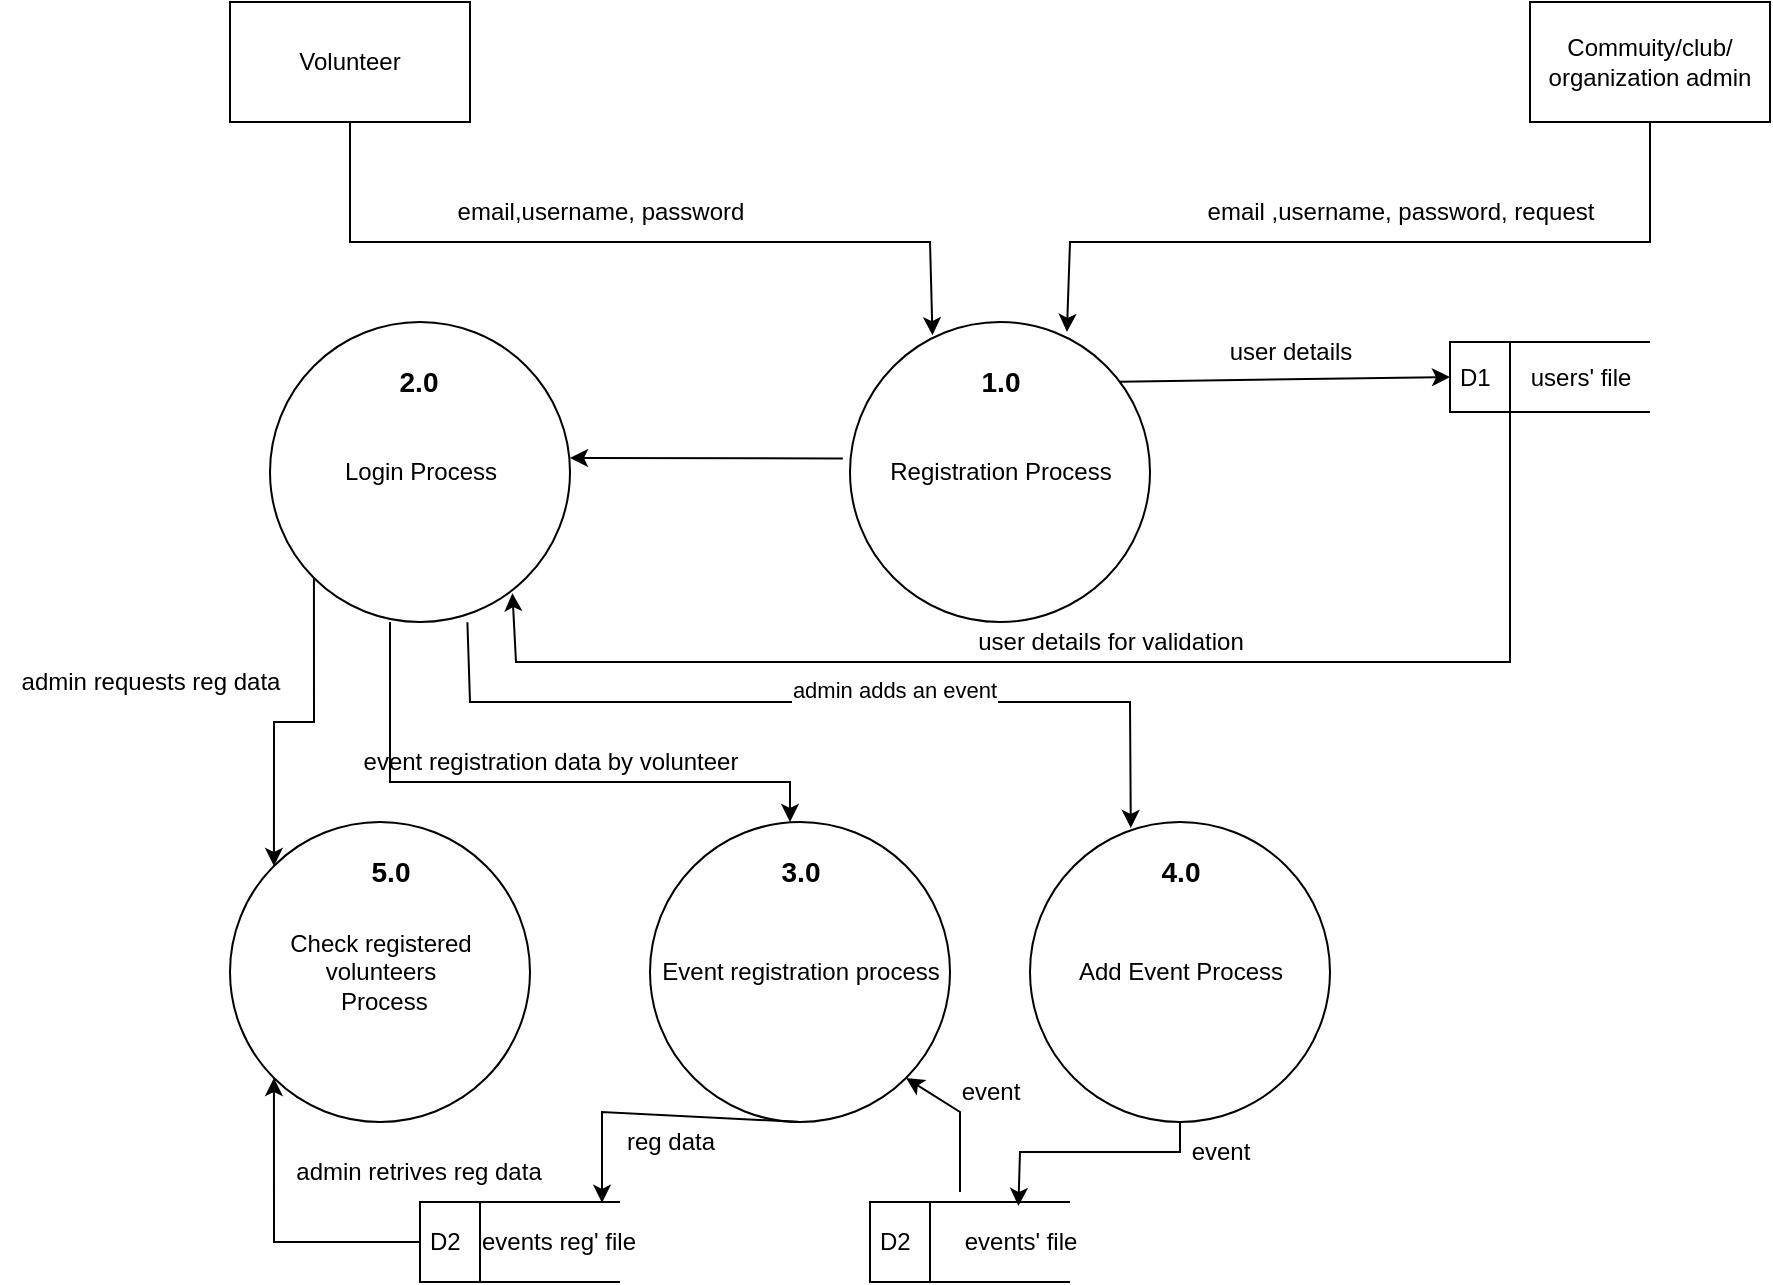 <mxfile version="21.2.8" type="device">
  <diagram name="Page-1" id="WXUesr2b5XsyUQk5RxZN">
    <mxGraphModel dx="2131" dy="654" grid="1" gridSize="10" guides="1" tooltips="1" connect="1" arrows="1" fold="1" page="1" pageScale="1" pageWidth="850" pageHeight="1100" math="0" shadow="0">
      <root>
        <mxCell id="0" />
        <mxCell id="1" parent="0" />
        <mxCell id="WFAExAJ_Kre6rFszsqwl-4" value="Volunteer" style="whiteSpace=wrap;html=1;" parent="1" vertex="1">
          <mxGeometry x="45" y="125" width="120" height="60" as="geometry" />
        </mxCell>
        <mxCell id="WFAExAJ_Kre6rFszsqwl-6" value="Commuity/club/&lt;br&gt;organization admin" style="whiteSpace=wrap;html=1;" parent="1" vertex="1">
          <mxGeometry x="695" y="125" width="120" height="60" as="geometry" />
        </mxCell>
        <mxCell id="WFAExAJ_Kre6rFszsqwl-7" value="" style="endArrow=classic;html=1;rounded=0;entryX=0.275;entryY=0.044;entryDx=0;entryDy=0;exitX=0.5;exitY=1;exitDx=0;exitDy=0;entryPerimeter=0;" parent="1" source="WFAExAJ_Kre6rFszsqwl-4" target="WFAExAJ_Kre6rFszsqwl-20" edge="1">
          <mxGeometry width="50" height="50" relative="1" as="geometry">
            <mxPoint x="135" y="275" as="sourcePoint" />
            <mxPoint x="395" y="285" as="targetPoint" />
            <Array as="points">
              <mxPoint x="105" y="245" />
              <mxPoint x="395" y="245" />
            </Array>
          </mxGeometry>
        </mxCell>
        <mxCell id="WFAExAJ_Kre6rFszsqwl-8" value="" style="endArrow=classic;html=1;rounded=0;entryX=0.723;entryY=0.033;entryDx=0;entryDy=0;exitX=0.5;exitY=1;exitDx=0;exitDy=0;entryPerimeter=0;" parent="1" source="WFAExAJ_Kre6rFszsqwl-6" target="WFAExAJ_Kre6rFszsqwl-20" edge="1">
          <mxGeometry width="50" height="50" relative="1" as="geometry">
            <mxPoint x="765" y="205" as="sourcePoint" />
            <mxPoint x="465" y="285" as="targetPoint" />
            <Array as="points">
              <mxPoint x="755" y="245" />
              <mxPoint x="465" y="245" />
            </Array>
          </mxGeometry>
        </mxCell>
        <mxCell id="WFAExAJ_Kre6rFszsqwl-11" value="email,username, password" style="text;html=1;align=center;verticalAlign=middle;resizable=0;points=[];autosize=1;strokeColor=none;fillColor=none;" parent="1" vertex="1">
          <mxGeometry x="145" y="215" width="170" height="30" as="geometry" />
        </mxCell>
        <mxCell id="WFAExAJ_Kre6rFszsqwl-12" value="email ,username, password, request" style="text;html=1;align=center;verticalAlign=middle;resizable=0;points=[];autosize=1;strokeColor=none;fillColor=none;" parent="1" vertex="1">
          <mxGeometry x="520" y="215" width="220" height="30" as="geometry" />
        </mxCell>
        <mxCell id="WFAExAJ_Kre6rFszsqwl-15" value="D1" style="html=1;dashed=0;whitespace=wrap;shape=mxgraph.dfd.dataStoreID;align=left;spacingLeft=3;points=[[0,0],[0.5,0],[1,0],[0,0.5],[1,0.5],[0,1],[0.5,1],[1,1]];" parent="1" vertex="1">
          <mxGeometry x="655" y="295" width="100" height="35" as="geometry" />
        </mxCell>
        <mxCell id="WFAExAJ_Kre6rFszsqwl-16" value="users&#39; file" style="text;html=1;align=center;verticalAlign=middle;resizable=0;points=[];autosize=1;strokeColor=none;fillColor=none;" parent="1" vertex="1">
          <mxGeometry x="685" y="297.5" width="70" height="30" as="geometry" />
        </mxCell>
        <mxCell id="WFAExAJ_Kre6rFszsqwl-18" value="" style="edgeStyle=none;orthogonalLoop=1;jettySize=auto;html=1;rounded=0;exitX=0.899;exitY=0.199;exitDx=0;exitDy=0;entryX=0;entryY=0.5;entryDx=0;entryDy=0;exitPerimeter=0;" parent="1" source="WFAExAJ_Kre6rFszsqwl-20" target="WFAExAJ_Kre6rFszsqwl-15" edge="1">
          <mxGeometry width="100" relative="1" as="geometry">
            <mxPoint x="500" y="315" as="sourcePoint" />
            <mxPoint x="635" y="305" as="targetPoint" />
            <Array as="points" />
          </mxGeometry>
        </mxCell>
        <mxCell id="WFAExAJ_Kre6rFszsqwl-19" value="user details" style="text;html=1;align=center;verticalAlign=middle;resizable=0;points=[];autosize=1;strokeColor=none;fillColor=none;" parent="1" vertex="1">
          <mxGeometry x="535" y="285" width="80" height="30" as="geometry" />
        </mxCell>
        <mxCell id="WFAExAJ_Kre6rFszsqwl-20" value="Registration Process" style="shape=ellipse;html=1;dashed=0;whitespace=wrap;perimeter=ellipsePerimeter;" parent="1" vertex="1">
          <mxGeometry x="355" y="285" width="150" height="150" as="geometry" />
        </mxCell>
        <mxCell id="WFAExAJ_Kre6rFszsqwl-24" value="" style="endArrow=classic;html=1;rounded=0;exitX=-0.024;exitY=0.455;exitDx=0;exitDy=0;exitPerimeter=0;" parent="1" source="WFAExAJ_Kre6rFszsqwl-20" edge="1">
          <mxGeometry width="50" height="50" relative="1" as="geometry">
            <mxPoint x="365" y="485" as="sourcePoint" />
            <mxPoint x="215" y="353" as="targetPoint" />
          </mxGeometry>
        </mxCell>
        <mxCell id="Nxtq9OlcHq4qwjAjijQT-21" style="edgeStyle=orthogonalEdgeStyle;rounded=0;orthogonalLoop=1;jettySize=auto;html=1;exitX=0;exitY=1;exitDx=0;exitDy=0;entryX=0;entryY=0;entryDx=0;entryDy=0;" edge="1" parent="1" source="WFAExAJ_Kre6rFszsqwl-25" target="Nxtq9OlcHq4qwjAjijQT-16">
          <mxGeometry relative="1" as="geometry" />
        </mxCell>
        <mxCell id="WFAExAJ_Kre6rFszsqwl-25" value="Login Process" style="shape=ellipse;html=1;dashed=0;whitespace=wrap;perimeter=ellipsePerimeter;" parent="1" vertex="1">
          <mxGeometry x="65" y="285" width="150" height="150" as="geometry" />
        </mxCell>
        <mxCell id="WFAExAJ_Kre6rFszsqwl-26" value="" style="endArrow=classic;html=1;rounded=0;exitX=0;exitY=1.053;exitDx=0;exitDy=0;entryX=0.808;entryY=0.904;entryDx=0;entryDy=0;entryPerimeter=0;exitPerimeter=0;" parent="1" source="WFAExAJ_Kre6rFszsqwl-16" target="WFAExAJ_Kre6rFszsqwl-25" edge="1">
          <mxGeometry width="50" height="50" relative="1" as="geometry">
            <mxPoint x="365" y="485" as="sourcePoint" />
            <mxPoint x="415" y="435" as="targetPoint" />
            <Array as="points">
              <mxPoint x="685" y="455" />
              <mxPoint x="188" y="455" />
            </Array>
          </mxGeometry>
        </mxCell>
        <mxCell id="WFAExAJ_Kre6rFszsqwl-27" value="user details for validation" style="text;html=1;align=center;verticalAlign=middle;resizable=0;points=[];autosize=1;strokeColor=none;fillColor=none;" parent="1" vertex="1">
          <mxGeometry x="405" y="430" width="160" height="30" as="geometry" />
        </mxCell>
        <mxCell id="WFAExAJ_Kre6rFszsqwl-33" value="" style="endArrow=classic;html=1;rounded=0;" parent="1" edge="1">
          <mxGeometry width="50" height="50" relative="1" as="geometry">
            <mxPoint x="125" y="435" as="sourcePoint" />
            <mxPoint x="325" y="535" as="targetPoint" />
            <Array as="points">
              <mxPoint x="125" y="515" />
              <mxPoint x="325" y="515" />
            </Array>
          </mxGeometry>
        </mxCell>
        <mxCell id="WFAExAJ_Kre6rFszsqwl-34" value="Event registration process&lt;div&gt;&lt;/div&gt;" style="shape=ellipse;html=1;dashed=0;whitespace=wrap;perimeter=ellipsePerimeter;" parent="1" vertex="1">
          <mxGeometry x="255" y="535" width="150" height="150" as="geometry" />
        </mxCell>
        <mxCell id="WFAExAJ_Kre6rFszsqwl-35" value="event registration data by volunteer" style="text;html=1;align=center;verticalAlign=middle;resizable=0;points=[];autosize=1;strokeColor=none;fillColor=none;" parent="1" vertex="1">
          <mxGeometry x="100" y="490" width="210" height="30" as="geometry" />
        </mxCell>
        <mxCell id="WFAExAJ_Kre6rFszsqwl-36" value="D2" style="html=1;dashed=0;whitespace=wrap;shape=mxgraph.dfd.dataStoreID;align=left;spacingLeft=3;points=[[0,0],[0.5,0],[1,0],[0,0.5],[1,0.5],[0,1],[0.5,1],[1,1]];" parent="1" vertex="1">
          <mxGeometry x="365" y="725" width="100" height="40" as="geometry" />
        </mxCell>
        <mxCell id="WFAExAJ_Kre6rFszsqwl-37" value="" style="endArrow=classic;html=1;rounded=0;exitX=0.5;exitY=1;exitDx=0;exitDy=0;entryX=0.72;entryY=-0.153;entryDx=0;entryDy=0;entryPerimeter=0;" parent="1" source="WFAExAJ_Kre6rFszsqwl-34" target="Nxtq9OlcHq4qwjAjijQT-15" edge="1">
          <mxGeometry width="50" height="50" relative="1" as="geometry">
            <mxPoint x="315" y="635" as="sourcePoint" />
            <mxPoint x="365" y="585" as="targetPoint" />
            <Array as="points">
              <mxPoint x="231" y="680" />
            </Array>
          </mxGeometry>
        </mxCell>
        <mxCell id="WFAExAJ_Kre6rFszsqwl-40" value="Add Event Process&lt;div&gt;&lt;/div&gt;" style="shape=ellipse;html=1;dashed=0;whitespace=wrap;perimeter=ellipsePerimeter;" parent="1" vertex="1">
          <mxGeometry x="445" y="535" width="150" height="150" as="geometry" />
        </mxCell>
        <mxCell id="WFAExAJ_Kre6rFszsqwl-41" value="" style="endArrow=classic;html=1;rounded=0;exitX=0.658;exitY=1.001;exitDx=0;exitDy=0;entryX=0.336;entryY=0.02;entryDx=0;entryDy=0;entryPerimeter=0;exitPerimeter=0;" parent="1" source="WFAExAJ_Kre6rFszsqwl-25" target="WFAExAJ_Kre6rFszsqwl-40" edge="1">
          <mxGeometry width="50" height="50" relative="1" as="geometry">
            <mxPoint x="315" y="595" as="sourcePoint" />
            <mxPoint x="365" y="545" as="targetPoint" />
            <Array as="points">
              <mxPoint x="165" y="475" />
              <mxPoint x="495" y="475" />
            </Array>
          </mxGeometry>
        </mxCell>
        <mxCell id="WFAExAJ_Kre6rFszsqwl-42" value="admin adds an event" style="edgeLabel;html=1;align=center;verticalAlign=middle;resizable=0;points=[];" parent="WFAExAJ_Kre6rFszsqwl-41" vertex="1" connectable="0">
          <mxGeometry x="0.164" y="6" relative="1" as="geometry">
            <mxPoint as="offset" />
          </mxGeometry>
        </mxCell>
        <mxCell id="WFAExAJ_Kre6rFszsqwl-58" value="&lt;b style=&quot;font-size: 14px;&quot;&gt;1.0&lt;/b&gt;" style="text;html=1;align=center;verticalAlign=middle;resizable=0;points=[];autosize=1;strokeColor=none;fillColor=none;fontSize=14;" parent="1" vertex="1">
          <mxGeometry x="410" y="300" width="40" height="30" as="geometry" />
        </mxCell>
        <mxCell id="WFAExAJ_Kre6rFszsqwl-59" value="&lt;b&gt;2.0&lt;/b&gt;" style="text;html=1;align=center;verticalAlign=middle;resizable=0;points=[];autosize=1;strokeColor=none;fillColor=none;fontSize=14;" parent="1" vertex="1">
          <mxGeometry x="119" y="300" width="40" height="30" as="geometry" />
        </mxCell>
        <mxCell id="WFAExAJ_Kre6rFszsqwl-61" value="&lt;b&gt;3.0&lt;/b&gt;" style="text;html=1;align=center;verticalAlign=middle;resizable=0;points=[];autosize=1;strokeColor=none;fillColor=none;fontSize=14;" parent="1" vertex="1">
          <mxGeometry x="310" y="545" width="40" height="30" as="geometry" />
        </mxCell>
        <mxCell id="WFAExAJ_Kre6rFszsqwl-62" value="&lt;b&gt;4.0&lt;/b&gt;" style="text;html=1;align=center;verticalAlign=middle;resizable=0;points=[];autosize=1;strokeColor=none;fillColor=none;fontSize=14;" parent="1" vertex="1">
          <mxGeometry x="500" y="545" width="40" height="30" as="geometry" />
        </mxCell>
        <mxCell id="Nxtq9OlcHq4qwjAjijQT-3" value="events&#39; file" style="text;html=1;align=center;verticalAlign=middle;resizable=0;points=[];autosize=1;strokeColor=none;fillColor=none;" vertex="1" parent="1">
          <mxGeometry x="400" y="730" width="80" height="30" as="geometry" />
        </mxCell>
        <mxCell id="Nxtq9OlcHq4qwjAjijQT-6" value="" style="endArrow=classic;html=1;rounded=0;entryX=1;entryY=1;entryDx=0;entryDy=0;" edge="1" parent="1" target="WFAExAJ_Kre6rFszsqwl-34">
          <mxGeometry width="50" height="50" relative="1" as="geometry">
            <mxPoint x="410" y="720" as="sourcePoint" />
            <mxPoint x="480" y="740" as="targetPoint" />
            <Array as="points">
              <mxPoint x="410" y="680" />
            </Array>
          </mxGeometry>
        </mxCell>
        <mxCell id="Nxtq9OlcHq4qwjAjijQT-8" value="" style="endArrow=classic;html=1;rounded=0;exitX=0.5;exitY=1;exitDx=0;exitDy=0;entryX=0.49;entryY=-0.1;entryDx=0;entryDy=0;entryPerimeter=0;" edge="1" parent="1" source="WFAExAJ_Kre6rFszsqwl-40" target="Nxtq9OlcHq4qwjAjijQT-3">
          <mxGeometry width="50" height="50" relative="1" as="geometry">
            <mxPoint x="340" y="695" as="sourcePoint" />
            <mxPoint x="375" y="755" as="targetPoint" />
            <Array as="points">
              <mxPoint x="520" y="700" />
              <mxPoint x="440" y="700" />
            </Array>
          </mxGeometry>
        </mxCell>
        <mxCell id="Nxtq9OlcHq4qwjAjijQT-9" value="reg data" style="text;html=1;align=center;verticalAlign=middle;resizable=0;points=[];autosize=1;strokeColor=none;fillColor=none;" vertex="1" parent="1">
          <mxGeometry x="230" y="680" width="70" height="30" as="geometry" />
        </mxCell>
        <mxCell id="Nxtq9OlcHq4qwjAjijQT-11" value="event" style="text;html=1;align=center;verticalAlign=middle;resizable=0;points=[];autosize=1;strokeColor=none;fillColor=none;" vertex="1" parent="1">
          <mxGeometry x="400" y="655" width="50" height="30" as="geometry" />
        </mxCell>
        <mxCell id="Nxtq9OlcHq4qwjAjijQT-12" value="event" style="text;html=1;align=center;verticalAlign=middle;resizable=0;points=[];autosize=1;strokeColor=none;fillColor=none;" vertex="1" parent="1">
          <mxGeometry x="515" y="685" width="50" height="30" as="geometry" />
        </mxCell>
        <mxCell id="Nxtq9OlcHq4qwjAjijQT-14" value="D2" style="html=1;dashed=0;whitespace=wrap;shape=mxgraph.dfd.dataStoreID;align=left;spacingLeft=3;points=[[0,0],[0.5,0],[1,0],[0,0.5],[1,0.5],[0,1],[0.5,1],[1,1]];" vertex="1" parent="1">
          <mxGeometry x="140" y="725" width="100" height="40" as="geometry" />
        </mxCell>
        <mxCell id="Nxtq9OlcHq4qwjAjijQT-15" value="events reg&#39; file" style="text;html=1;align=center;verticalAlign=middle;resizable=0;points=[];autosize=1;strokeColor=none;fillColor=none;" vertex="1" parent="1">
          <mxGeometry x="159" y="730" width="100" height="30" as="geometry" />
        </mxCell>
        <mxCell id="Nxtq9OlcHq4qwjAjijQT-16" value="Check registered&lt;br&gt;volunteers&lt;br&gt;&amp;nbsp;Process&lt;div&gt;&lt;/div&gt;" style="shape=ellipse;html=1;dashed=0;whitespace=wrap;perimeter=ellipsePerimeter;" vertex="1" parent="1">
          <mxGeometry x="45" y="535" width="150" height="150" as="geometry" />
        </mxCell>
        <mxCell id="Nxtq9OlcHq4qwjAjijQT-17" value="" style="endArrow=classic;html=1;rounded=0;exitX=0;exitY=0.5;exitDx=0;exitDy=0;entryX=0;entryY=1;entryDx=0;entryDy=0;" edge="1" parent="1" source="Nxtq9OlcHq4qwjAjijQT-14" target="Nxtq9OlcHq4qwjAjijQT-16">
          <mxGeometry width="50" height="50" relative="1" as="geometry">
            <mxPoint x="340" y="695" as="sourcePoint" />
            <mxPoint x="275" y="756" as="targetPoint" />
            <Array as="points">
              <mxPoint x="67" y="745" />
            </Array>
          </mxGeometry>
        </mxCell>
        <mxCell id="Nxtq9OlcHq4qwjAjijQT-18" value="admin retrives reg data" style="text;html=1;align=center;verticalAlign=middle;resizable=0;points=[];autosize=1;strokeColor=none;fillColor=none;" vertex="1" parent="1">
          <mxGeometry x="64" y="695" width="150" height="30" as="geometry" />
        </mxCell>
        <mxCell id="Nxtq9OlcHq4qwjAjijQT-23" value="admin requests reg data" style="text;html=1;align=center;verticalAlign=middle;resizable=0;points=[];autosize=1;strokeColor=none;fillColor=none;" vertex="1" parent="1">
          <mxGeometry x="-70" y="450" width="150" height="30" as="geometry" />
        </mxCell>
        <mxCell id="Nxtq9OlcHq4qwjAjijQT-24" value="&lt;b&gt;5.0&lt;/b&gt;" style="text;html=1;align=center;verticalAlign=middle;resizable=0;points=[];autosize=1;strokeColor=none;fillColor=none;fontSize=14;" vertex="1" parent="1">
          <mxGeometry x="105" y="545" width="40" height="30" as="geometry" />
        </mxCell>
      </root>
    </mxGraphModel>
  </diagram>
</mxfile>
